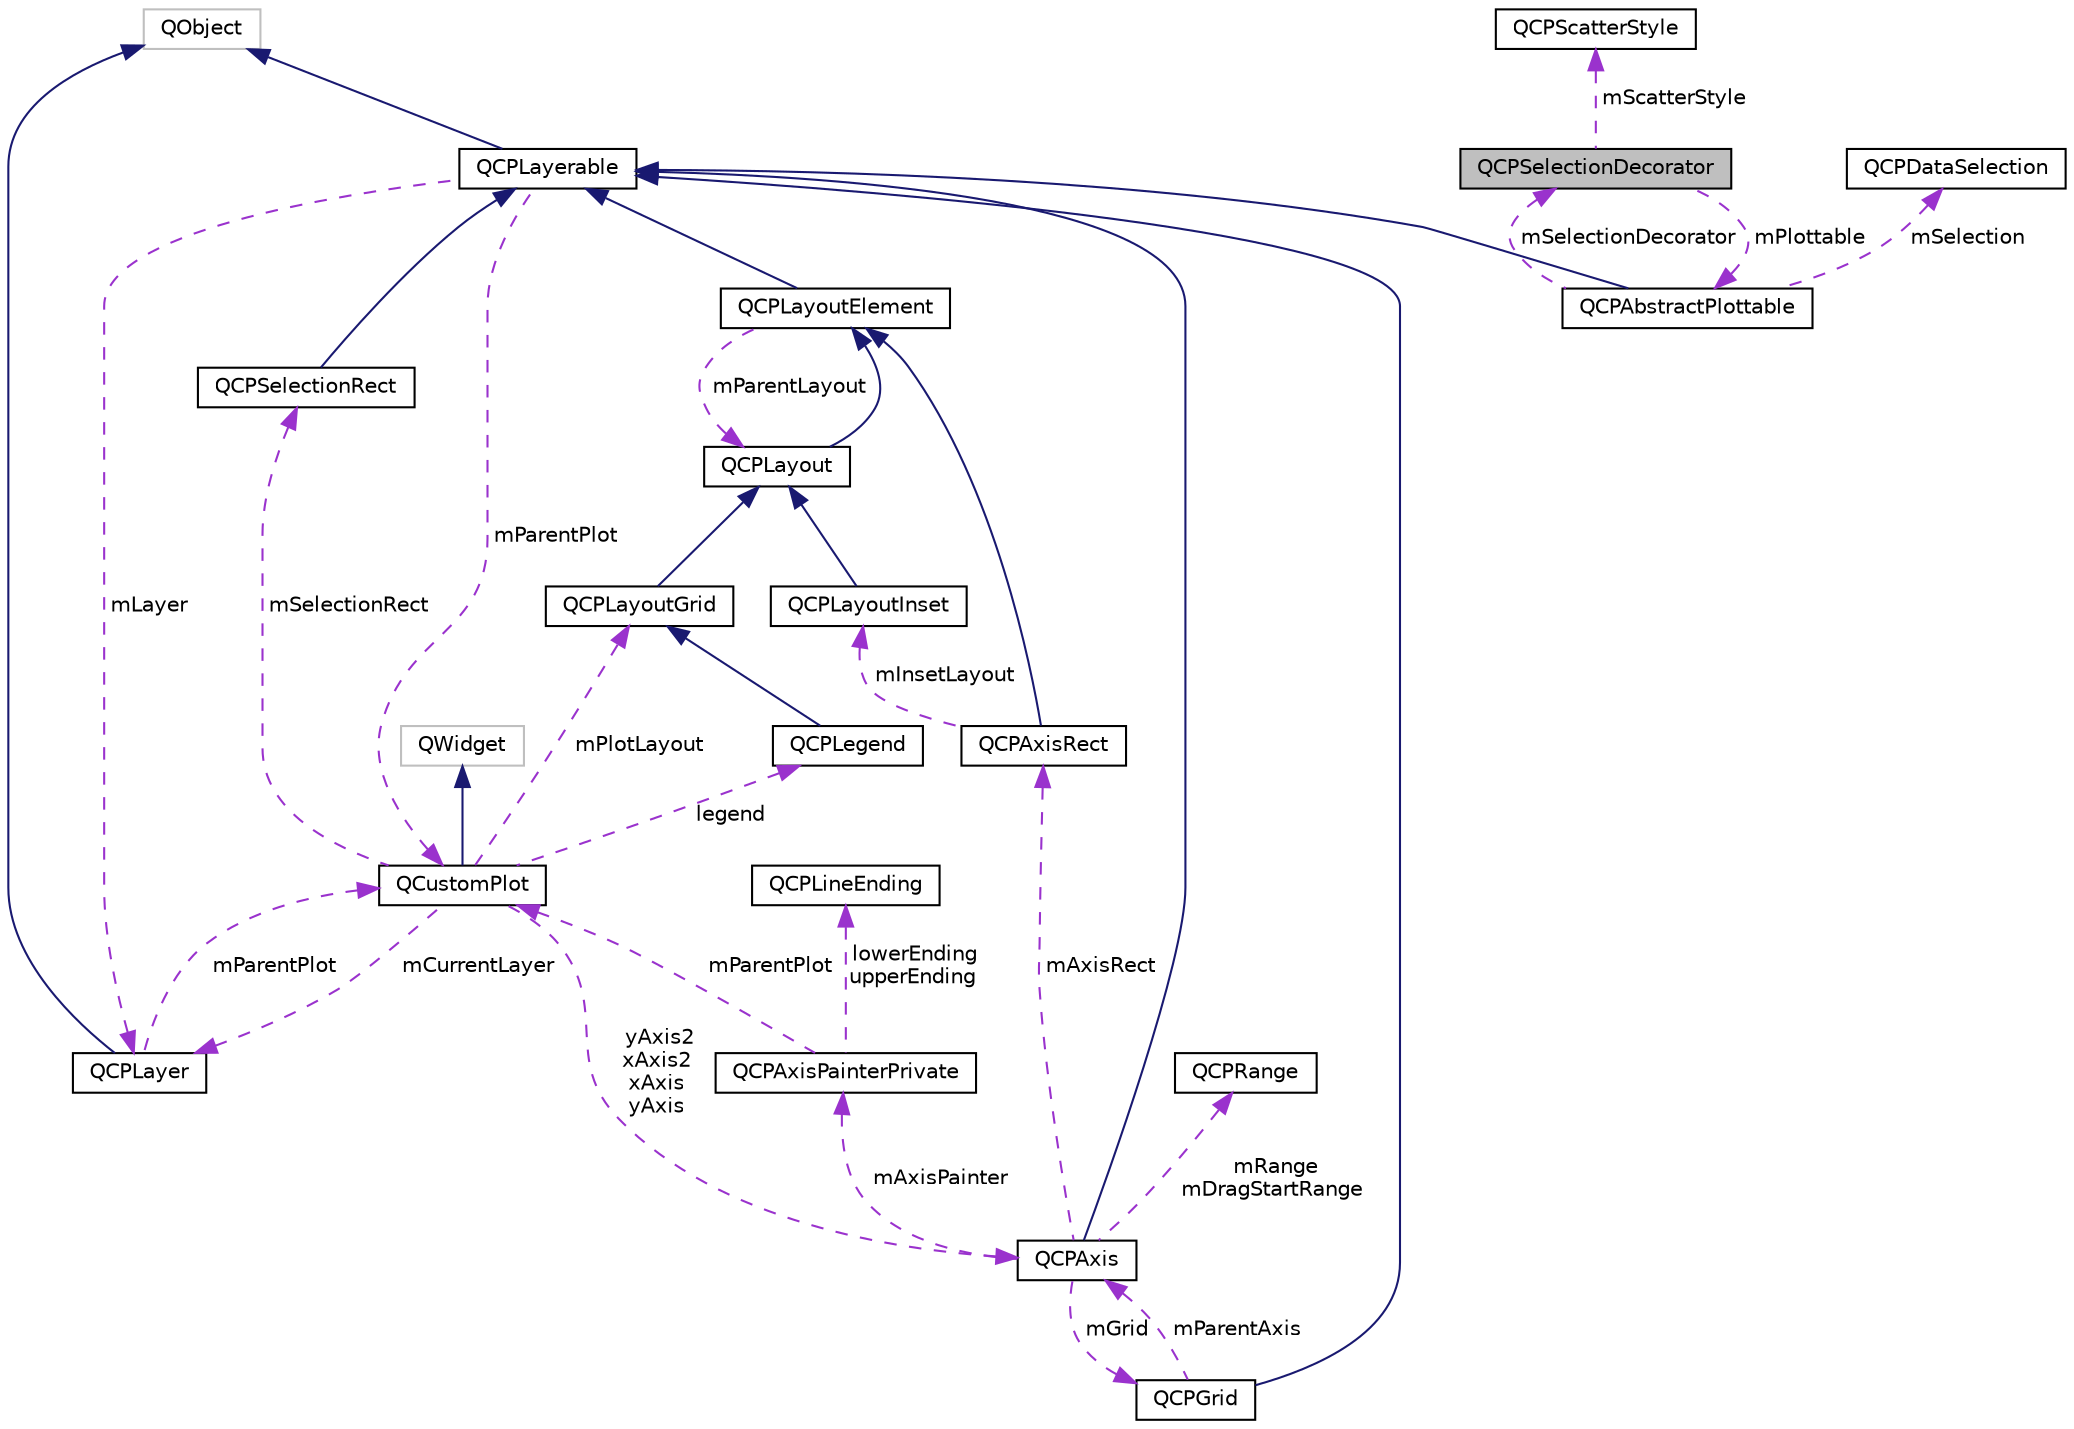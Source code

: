 digraph "QCPSelectionDecorator"
{
 // LATEX_PDF_SIZE
  edge [fontname="Helvetica",fontsize="10",labelfontname="Helvetica",labelfontsize="10"];
  node [fontname="Helvetica",fontsize="10",shape=record];
  Node1 [label="QCPSelectionDecorator",height=0.2,width=0.4,color="black", fillcolor="grey75", style="filled", fontcolor="black",tooltip="Controls how a plottable's data selection is drawn."];
  Node2 -> Node1 [dir="back",color="darkorchid3",fontsize="10",style="dashed",label=" mPlottable" ];
  Node2 [label="QCPAbstractPlottable",height=0.2,width=0.4,color="black", fillcolor="white", style="filled",URL="$classQCPAbstractPlottable.html",tooltip="The abstract base class for all data representing objects in a plot."];
  Node3 -> Node2 [dir="back",color="midnightblue",fontsize="10",style="solid"];
  Node3 [label="QCPLayerable",height=0.2,width=0.4,color="black", fillcolor="white", style="filled",URL="$classQCPLayerable.html",tooltip="Base class for all drawable objects."];
  Node4 -> Node3 [dir="back",color="midnightblue",fontsize="10",style="solid"];
  Node4 [label="QObject",height=0.2,width=0.4,color="grey75", fillcolor="white", style="filled",tooltip=" "];
  Node5 -> Node3 [dir="back",color="darkorchid3",fontsize="10",style="dashed",label=" mLayer" ];
  Node5 [label="QCPLayer",height=0.2,width=0.4,color="black", fillcolor="white", style="filled",URL="$classQCPLayer.html",tooltip="A layer that may contain objects, to control the rendering order."];
  Node4 -> Node5 [dir="back",color="midnightblue",fontsize="10",style="solid"];
  Node6 -> Node5 [dir="back",color="darkorchid3",fontsize="10",style="dashed",label=" mParentPlot" ];
  Node6 [label="QCustomPlot",height=0.2,width=0.4,color="black", fillcolor="white", style="filled",URL="$classQCustomPlot.html",tooltip="The central class of the library. This is the QWidget which displays the plot and interacts with the ..."];
  Node7 -> Node6 [dir="back",color="midnightblue",fontsize="10",style="solid"];
  Node7 [label="QWidget",height=0.2,width=0.4,color="grey75", fillcolor="white", style="filled",tooltip=" "];
  Node5 -> Node6 [dir="back",color="darkorchid3",fontsize="10",style="dashed",label=" mCurrentLayer" ];
  Node8 -> Node6 [dir="back",color="darkorchid3",fontsize="10",style="dashed",label=" mPlotLayout" ];
  Node8 [label="QCPLayoutGrid",height=0.2,width=0.4,color="black", fillcolor="white", style="filled",URL="$classQCPLayoutGrid.html",tooltip="A layout that arranges child elements in a grid."];
  Node9 -> Node8 [dir="back",color="midnightblue",fontsize="10",style="solid"];
  Node9 [label="QCPLayout",height=0.2,width=0.4,color="black", fillcolor="white", style="filled",URL="$classQCPLayout.html",tooltip="The abstract base class for layouts."];
  Node10 -> Node9 [dir="back",color="midnightblue",fontsize="10",style="solid"];
  Node10 [label="QCPLayoutElement",height=0.2,width=0.4,color="black", fillcolor="white", style="filled",URL="$classQCPLayoutElement.html",tooltip="The abstract base class for all objects that form the layout system."];
  Node3 -> Node10 [dir="back",color="midnightblue",fontsize="10",style="solid"];
  Node9 -> Node10 [dir="back",color="darkorchid3",fontsize="10",style="dashed",label=" mParentLayout" ];
  Node11 -> Node6 [dir="back",color="darkorchid3",fontsize="10",style="dashed",label=" mSelectionRect" ];
  Node11 [label="QCPSelectionRect",height=0.2,width=0.4,color="black", fillcolor="white", style="filled",URL="$classQCPSelectionRect.html",tooltip="Provides rect/rubber-band data selection and range zoom interaction."];
  Node3 -> Node11 [dir="back",color="midnightblue",fontsize="10",style="solid"];
  Node12 -> Node6 [dir="back",color="darkorchid3",fontsize="10",style="dashed",label=" yAxis2\nxAxis2\nxAxis\nyAxis" ];
  Node12 [label="QCPAxis",height=0.2,width=0.4,color="black", fillcolor="white", style="filled",URL="$classQCPAxis.html",tooltip="Manages a single axis inside a QCustomPlot."];
  Node3 -> Node12 [dir="back",color="midnightblue",fontsize="10",style="solid"];
  Node13 -> Node12 [dir="back",color="darkorchid3",fontsize="10",style="dashed",label=" mRange\nmDragStartRange" ];
  Node13 [label="QCPRange",height=0.2,width=0.4,color="black", fillcolor="white", style="filled",URL="$classQCPRange.html",tooltip="Represents the range an axis is encompassing."];
  Node14 -> Node12 [dir="back",color="darkorchid3",fontsize="10",style="dashed",label=" mAxisPainter" ];
  Node14 [label="QCPAxisPainterPrivate",height=0.2,width=0.4,color="black", fillcolor="white", style="filled",URL="$classQCPAxisPainterPrivate.html",tooltip=" "];
  Node15 -> Node14 [dir="back",color="darkorchid3",fontsize="10",style="dashed",label=" lowerEnding\nupperEnding" ];
  Node15 [label="QCPLineEnding",height=0.2,width=0.4,color="black", fillcolor="white", style="filled",URL="$classQCPLineEnding.html",tooltip="Handles the different ending decorations for line-like items."];
  Node6 -> Node14 [dir="back",color="darkorchid3",fontsize="10",style="dashed",label=" mParentPlot" ];
  Node16 -> Node12 [dir="back",color="darkorchid3",fontsize="10",style="dashed",label=" mGrid" ];
  Node16 [label="QCPGrid",height=0.2,width=0.4,color="black", fillcolor="white", style="filled",URL="$classQCPGrid.html",tooltip="Responsible for drawing the grid of a QCPAxis."];
  Node3 -> Node16 [dir="back",color="midnightblue",fontsize="10",style="solid"];
  Node12 -> Node16 [dir="back",color="darkorchid3",fontsize="10",style="dashed",label=" mParentAxis" ];
  Node17 -> Node12 [dir="back",color="darkorchid3",fontsize="10",style="dashed",label=" mAxisRect" ];
  Node17 [label="QCPAxisRect",height=0.2,width=0.4,color="black", fillcolor="white", style="filled",URL="$classQCPAxisRect.html",tooltip="Holds multiple axes and arranges them in a rectangular shape."];
  Node10 -> Node17 [dir="back",color="midnightblue",fontsize="10",style="solid"];
  Node18 -> Node17 [dir="back",color="darkorchid3",fontsize="10",style="dashed",label=" mInsetLayout" ];
  Node18 [label="QCPLayoutInset",height=0.2,width=0.4,color="black", fillcolor="white", style="filled",URL="$classQCPLayoutInset.html",tooltip="A layout that places child elements aligned to the border or arbitrarily positioned."];
  Node9 -> Node18 [dir="back",color="midnightblue",fontsize="10",style="solid"];
  Node19 -> Node6 [dir="back",color="darkorchid3",fontsize="10",style="dashed",label=" legend" ];
  Node19 [label="QCPLegend",height=0.2,width=0.4,color="black", fillcolor="white", style="filled",URL="$classQCPLegend.html",tooltip="Manages a legend inside a QCustomPlot."];
  Node8 -> Node19 [dir="back",color="midnightblue",fontsize="10",style="solid"];
  Node6 -> Node3 [dir="back",color="darkorchid3",fontsize="10",style="dashed",label=" mParentPlot" ];
  Node20 -> Node2 [dir="back",color="darkorchid3",fontsize="10",style="dashed",label=" mSelection" ];
  Node20 [label="QCPDataSelection",height=0.2,width=0.4,color="black", fillcolor="white", style="filled",URL="$classQCPDataSelection.html",tooltip="Describes a data set by holding multiple QCPDataRange instances."];
  Node1 -> Node2 [dir="back",color="darkorchid3",fontsize="10",style="dashed",label=" mSelectionDecorator" ];
  Node21 -> Node1 [dir="back",color="darkorchid3",fontsize="10",style="dashed",label=" mScatterStyle" ];
  Node21 [label="QCPScatterStyle",height=0.2,width=0.4,color="black", fillcolor="white", style="filled",URL="$classQCPScatterStyle.html",tooltip="Represents the visual appearance of scatter points."];
}
